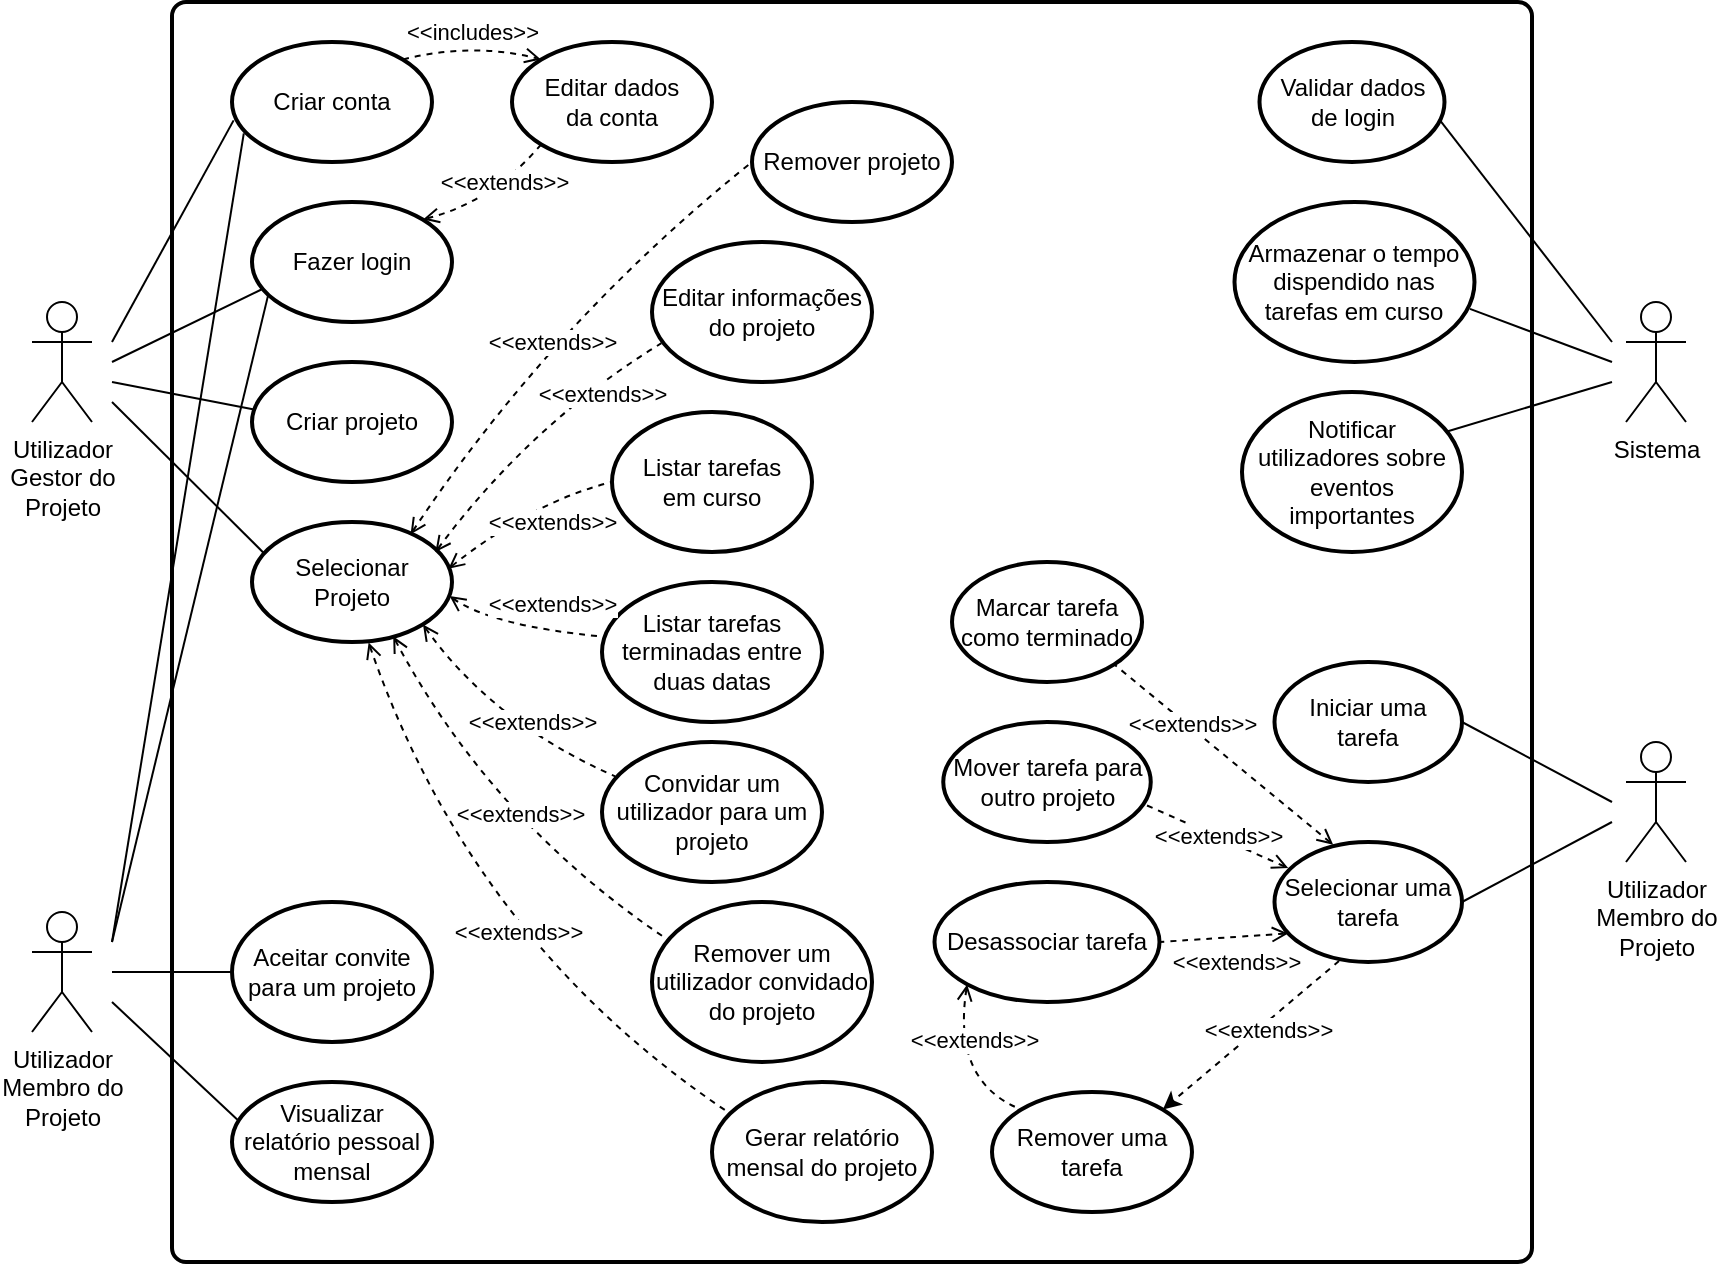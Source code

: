 <mxfile version="26.1.0">
  <diagram name="Página-1" id="Lkx1n91LGzO9WXLAzct2">
    <mxGraphModel dx="778" dy="387" grid="1" gridSize="10" guides="1" tooltips="1" connect="1" arrows="1" fold="1" page="1" pageScale="1" pageWidth="827" pageHeight="1169" math="0" shadow="0">
      <root>
        <mxCell id="0" />
        <mxCell id="1" parent="0" />
        <mxCell id="pRiM5ZH4wtAWO_Kms3k7-1" value="Utilizador&lt;div&gt;Gestor do&lt;/div&gt;&lt;div&gt;Projeto&lt;/div&gt;" style="shape=umlActor;verticalLabelPosition=bottom;verticalAlign=top;html=1;" parent="1" vertex="1">
          <mxGeometry x="30" y="170" width="30" height="60" as="geometry" />
        </mxCell>
        <mxCell id="pRiM5ZH4wtAWO_Kms3k7-2" value="" style="rounded=1;whiteSpace=wrap;html=1;absoluteArcSize=1;arcSize=14;strokeWidth=2;" parent="1" vertex="1">
          <mxGeometry x="100" y="20" width="680" height="630" as="geometry" />
        </mxCell>
        <mxCell id="pRiM5ZH4wtAWO_Kms3k7-3" value="Utilizador&lt;div&gt;Membro do&lt;/div&gt;&lt;div&gt;Projeto&lt;/div&gt;" style="shape=umlActor;verticalLabelPosition=bottom;verticalAlign=top;html=1;" parent="1" vertex="1">
          <mxGeometry x="30" y="475" width="30" height="60" as="geometry" />
        </mxCell>
        <mxCell id="pRiM5ZH4wtAWO_Kms3k7-4" value="Sistema" style="shape=umlActor;verticalLabelPosition=bottom;verticalAlign=top;html=1;" parent="1" vertex="1">
          <mxGeometry x="827" y="170" width="30" height="60" as="geometry" />
        </mxCell>
        <mxCell id="pRiM5ZH4wtAWO_Kms3k7-6" value="Criar conta" style="strokeWidth=2;html=1;shape=mxgraph.flowchart.start_1;whiteSpace=wrap;" parent="1" vertex="1">
          <mxGeometry x="130" y="40" width="100" height="60" as="geometry" />
        </mxCell>
        <mxCell id="pRiM5ZH4wtAWO_Kms3k7-7" value="Fazer login" style="strokeWidth=2;html=1;shape=mxgraph.flowchart.start_1;whiteSpace=wrap;" parent="1" vertex="1">
          <mxGeometry x="140" y="120" width="100" height="60" as="geometry" />
        </mxCell>
        <mxCell id="pRiM5ZH4wtAWO_Kms3k7-8" value="Editar dados&lt;div&gt;da conta&lt;/div&gt;" style="strokeWidth=2;html=1;shape=mxgraph.flowchart.start_1;whiteSpace=wrap;" parent="1" vertex="1">
          <mxGeometry x="270" y="40" width="100" height="60" as="geometry" />
        </mxCell>
        <mxCell id="pRiM5ZH4wtAWO_Kms3k7-9" value="Criar projeto" style="strokeWidth=2;html=1;shape=mxgraph.flowchart.start_1;whiteSpace=wrap;" parent="1" vertex="1">
          <mxGeometry x="140" y="200" width="100" height="60" as="geometry" />
        </mxCell>
        <mxCell id="pRiM5ZH4wtAWO_Kms3k7-10" value="Editar informações do projeto" style="strokeWidth=2;html=1;shape=mxgraph.flowchart.start_1;whiteSpace=wrap;" parent="1" vertex="1">
          <mxGeometry x="340" y="140" width="110" height="70" as="geometry" />
        </mxCell>
        <mxCell id="pRiM5ZH4wtAWO_Kms3k7-11" value="Remover projeto" style="strokeWidth=2;html=1;shape=mxgraph.flowchart.start_1;whiteSpace=wrap;" parent="1" vertex="1">
          <mxGeometry x="390" y="70" width="100" height="60" as="geometry" />
        </mxCell>
        <mxCell id="pRiM5ZH4wtAWO_Kms3k7-12" value="Listar tarefas&lt;div&gt;em curso&lt;/div&gt;" style="strokeWidth=2;html=1;shape=mxgraph.flowchart.start_1;whiteSpace=wrap;" parent="1" vertex="1">
          <mxGeometry x="320" y="225" width="100" height="70" as="geometry" />
        </mxCell>
        <mxCell id="pRiM5ZH4wtAWO_Kms3k7-13" value="Listar tarefas terminadas entre duas datas" style="strokeWidth=2;html=1;shape=mxgraph.flowchart.start_1;whiteSpace=wrap;" parent="1" vertex="1">
          <mxGeometry x="315" y="310" width="110" height="70" as="geometry" />
        </mxCell>
        <mxCell id="pRiM5ZH4wtAWO_Kms3k7-14" value="Convidar um utilizador para um projeto" style="strokeWidth=2;html=1;shape=mxgraph.flowchart.start_1;whiteSpace=wrap;" parent="1" vertex="1">
          <mxGeometry x="315" y="390" width="110" height="70" as="geometry" />
        </mxCell>
        <mxCell id="pRiM5ZH4wtAWO_Kms3k7-15" value="Remover um utilizador convidado do projeto" style="strokeWidth=2;html=1;shape=mxgraph.flowchart.start_1;whiteSpace=wrap;" parent="1" vertex="1">
          <mxGeometry x="340" y="470" width="110" height="80" as="geometry" />
        </mxCell>
        <mxCell id="pRiM5ZH4wtAWO_Kms3k7-16" value="Gerar relatório mensal do projeto" style="strokeWidth=2;html=1;shape=mxgraph.flowchart.start_1;whiteSpace=wrap;" parent="1" vertex="1">
          <mxGeometry x="370" y="560" width="110" height="70" as="geometry" />
        </mxCell>
        <mxCell id="pRiM5ZH4wtAWO_Kms3k7-18" value="Iniciar uma tarefa" style="strokeWidth=2;html=1;shape=mxgraph.flowchart.start_1;whiteSpace=wrap;" parent="1" vertex="1">
          <mxGeometry x="651.25" y="350" width="93.75" height="60" as="geometry" />
        </mxCell>
        <mxCell id="pRiM5ZH4wtAWO_Kms3k7-19" value="Marcar tarefa como terminado" style="strokeWidth=2;html=1;shape=mxgraph.flowchart.start_1;whiteSpace=wrap;" parent="1" vertex="1">
          <mxGeometry x="490.01" y="300" width="95" height="60" as="geometry" />
        </mxCell>
        <mxCell id="pRiM5ZH4wtAWO_Kms3k7-20" value="Mover tarefa para outro projeto" style="strokeWidth=2;html=1;shape=mxgraph.flowchart.start_1;whiteSpace=wrap;" parent="1" vertex="1">
          <mxGeometry x="485.63" y="380" width="103.75" height="60" as="geometry" />
        </mxCell>
        <mxCell id="pRiM5ZH4wtAWO_Kms3k7-21" value="Remover uma tarefa" style="strokeWidth=2;html=1;shape=mxgraph.flowchart.start_1;whiteSpace=wrap;" parent="1" vertex="1">
          <mxGeometry x="510" y="565" width="100" height="60" as="geometry" />
        </mxCell>
        <mxCell id="pRiM5ZH4wtAWO_Kms3k7-22" value="Aceitar convite para um projeto" style="strokeWidth=2;html=1;shape=mxgraph.flowchart.start_1;whiteSpace=wrap;" parent="1" vertex="1">
          <mxGeometry x="130" y="470" width="100" height="70" as="geometry" />
        </mxCell>
        <mxCell id="pRiM5ZH4wtAWO_Kms3k7-23" value="Visualizar relatório pessoal mensal" style="strokeWidth=2;html=1;shape=mxgraph.flowchart.start_1;whiteSpace=wrap;" parent="1" vertex="1">
          <mxGeometry x="130" y="560" width="100" height="60" as="geometry" />
        </mxCell>
        <mxCell id="pRiM5ZH4wtAWO_Kms3k7-24" value="Validar dados&lt;div&gt;de login&lt;/div&gt;" style="strokeWidth=2;html=1;shape=mxgraph.flowchart.start_1;whiteSpace=wrap;" parent="1" vertex="1">
          <mxGeometry x="643.75" y="40" width="92.5" height="60" as="geometry" />
        </mxCell>
        <mxCell id="pRiM5ZH4wtAWO_Kms3k7-25" value="Armazenar o tempo dispendido nas tarefas em curso" style="strokeWidth=2;html=1;shape=mxgraph.flowchart.start_1;whiteSpace=wrap;" parent="1" vertex="1">
          <mxGeometry x="631.25" y="120" width="120" height="80" as="geometry" />
        </mxCell>
        <mxCell id="pRiM5ZH4wtAWO_Kms3k7-27" value="Notificar utilizadores sobre eventos importantes" style="strokeWidth=2;html=1;shape=mxgraph.flowchart.start_1;whiteSpace=wrap;" parent="1" vertex="1">
          <mxGeometry x="635" y="215" width="110" height="80" as="geometry" />
        </mxCell>
        <mxCell id="pRiM5ZH4wtAWO_Kms3k7-28" value="Utilizador&lt;div&gt;Membro do&lt;/div&gt;&lt;div&gt;Projeto&lt;/div&gt;" style="shape=umlActor;verticalLabelPosition=bottom;verticalAlign=top;html=1;" parent="1" vertex="1">
          <mxGeometry x="827" y="390" width="30" height="60" as="geometry" />
        </mxCell>
        <mxCell id="l1yu0yyEyZwug9ezfKJR-2" value="" style="endArrow=none;html=1;rounded=0;entryX=0.008;entryY=0.653;entryDx=0;entryDy=0;entryPerimeter=0;curved=1;" edge="1" parent="1" target="pRiM5ZH4wtAWO_Kms3k7-6">
          <mxGeometry width="50" height="50" relative="1" as="geometry">
            <mxPoint x="70" y="190" as="sourcePoint" />
            <mxPoint x="140" y="150" as="targetPoint" />
          </mxGeometry>
        </mxCell>
        <mxCell id="l1yu0yyEyZwug9ezfKJR-5" value="" style="endArrow=none;html=1;rounded=0;curved=1;entryX=0.047;entryY=0.729;entryDx=0;entryDy=0;entryPerimeter=0;" edge="1" parent="1" target="pRiM5ZH4wtAWO_Kms3k7-7">
          <mxGeometry width="50" height="50" relative="1" as="geometry">
            <mxPoint x="70" y="200" as="sourcePoint" />
            <mxPoint x="146" y="95" as="targetPoint" />
          </mxGeometry>
        </mxCell>
        <mxCell id="l1yu0yyEyZwug9ezfKJR-8" value="" style="endArrow=none;html=1;rounded=0;curved=1;entryX=0.017;entryY=0.398;entryDx=0;entryDy=0;entryPerimeter=0;" edge="1" parent="1" target="pRiM5ZH4wtAWO_Kms3k7-9">
          <mxGeometry width="50" height="50" relative="1" as="geometry">
            <mxPoint x="70" y="210" as="sourcePoint" />
            <mxPoint x="50" y="300" as="targetPoint" />
          </mxGeometry>
        </mxCell>
        <mxCell id="l1yu0yyEyZwug9ezfKJR-10" value="" style="endArrow=none;html=1;rounded=0;entryX=0;entryY=0.5;entryDx=0;entryDy=0;entryPerimeter=0;" edge="1" parent="1" target="pRiM5ZH4wtAWO_Kms3k7-22">
          <mxGeometry width="50" height="50" relative="1" as="geometry">
            <mxPoint x="70" y="505" as="sourcePoint" />
            <mxPoint x="130" y="500" as="targetPoint" />
          </mxGeometry>
        </mxCell>
        <mxCell id="l1yu0yyEyZwug9ezfKJR-12" value="" style="endArrow=none;html=1;rounded=0;entryX=0.026;entryY=0.313;entryDx=0;entryDy=0;entryPerimeter=0;" edge="1" parent="1" target="pRiM5ZH4wtAWO_Kms3k7-23">
          <mxGeometry width="50" height="50" relative="1" as="geometry">
            <mxPoint x="70" y="520" as="sourcePoint" />
            <mxPoint x="140" y="515" as="targetPoint" />
          </mxGeometry>
        </mxCell>
        <mxCell id="l1yu0yyEyZwug9ezfKJR-13" value="" style="endArrow=none;html=1;rounded=0;exitX=0.979;exitY=0.659;exitDx=0;exitDy=0;exitPerimeter=0;" edge="1" parent="1" source="pRiM5ZH4wtAWO_Kms3k7-24">
          <mxGeometry width="50" height="50" relative="1" as="geometry">
            <mxPoint x="760" y="130" as="sourcePoint" />
            <mxPoint x="820" y="190" as="targetPoint" />
          </mxGeometry>
        </mxCell>
        <mxCell id="l1yu0yyEyZwug9ezfKJR-15" value="" style="endArrow=none;html=1;rounded=0;exitX=0.981;exitY=0.668;exitDx=0;exitDy=0;exitPerimeter=0;" edge="1" parent="1" source="pRiM5ZH4wtAWO_Kms3k7-25">
          <mxGeometry width="50" height="50" relative="1" as="geometry">
            <mxPoint x="744" y="90" as="sourcePoint" />
            <mxPoint x="820" y="200" as="targetPoint" />
          </mxGeometry>
        </mxCell>
        <mxCell id="l1yu0yyEyZwug9ezfKJR-16" value="" style="endArrow=none;html=1;rounded=0;exitX=0.936;exitY=0.245;exitDx=0;exitDy=0;exitPerimeter=0;" edge="1" parent="1" source="pRiM5ZH4wtAWO_Kms3k7-27">
          <mxGeometry width="50" height="50" relative="1" as="geometry">
            <mxPoint x="754" y="100" as="sourcePoint" />
            <mxPoint x="820" y="210" as="targetPoint" />
          </mxGeometry>
        </mxCell>
        <mxCell id="l1yu0yyEyZwug9ezfKJR-25" value="Selecionar Projeto" style="strokeWidth=2;html=1;shape=mxgraph.flowchart.start_1;whiteSpace=wrap;" vertex="1" parent="1">
          <mxGeometry x="140" y="280" width="100" height="60" as="geometry" />
        </mxCell>
        <mxCell id="l1yu0yyEyZwug9ezfKJR-26" value="" style="endArrow=none;html=1;rounded=0;curved=1;entryX=0.06;entryY=0.26;entryDx=0;entryDy=0;entryPerimeter=0;" edge="1" parent="1" target="l1yu0yyEyZwug9ezfKJR-25">
          <mxGeometry width="50" height="50" relative="1" as="geometry">
            <mxPoint x="70" y="220" as="sourcePoint" />
            <mxPoint x="143" y="233" as="targetPoint" />
          </mxGeometry>
        </mxCell>
        <mxCell id="l1yu0yyEyZwug9ezfKJR-29" value="" style="endArrow=none;html=1;rounded=0;dashed=1;exitX=0.583;exitY=1.005;exitDx=0;exitDy=0;exitPerimeter=0;curved=1;entryX=0.085;entryY=0.228;entryDx=0;entryDy=0;entryPerimeter=0;startArrow=open;startFill=0;" edge="1" parent="1" source="l1yu0yyEyZwug9ezfKJR-25" target="pRiM5ZH4wtAWO_Kms3k7-16">
          <mxGeometry width="50" height="50" relative="1" as="geometry">
            <mxPoint x="170" y="410" as="sourcePoint" />
            <mxPoint x="220" y="360" as="targetPoint" />
            <Array as="points">
              <mxPoint x="250" y="490" />
            </Array>
          </mxGeometry>
        </mxCell>
        <mxCell id="l1yu0yyEyZwug9ezfKJR-65" value="&amp;lt;&amp;lt;extends&amp;gt;&amp;gt;" style="edgeLabel;html=1;align=center;verticalAlign=middle;resizable=0;points=[];" vertex="1" connectable="0" parent="l1yu0yyEyZwug9ezfKJR-29">
          <mxGeometry x="0.11" y="17" relative="1" as="geometry">
            <mxPoint as="offset" />
          </mxGeometry>
        </mxCell>
        <mxCell id="l1yu0yyEyZwug9ezfKJR-34" value="" style="endArrow=none;html=1;rounded=0;entryX=0.06;entryY=0.246;entryDx=0;entryDy=0;entryPerimeter=0;exitX=0.855;exitY=0.855;exitDx=0;exitDy=0;exitPerimeter=0;curved=1;dashed=1;startArrow=open;startFill=0;" edge="1" parent="1" source="l1yu0yyEyZwug9ezfKJR-25" target="pRiM5ZH4wtAWO_Kms3k7-14">
          <mxGeometry width="50" height="50" relative="1" as="geometry">
            <mxPoint x="226" y="341" as="sourcePoint" />
            <mxPoint x="350" y="530" as="targetPoint" />
            <Array as="points">
              <mxPoint x="260" y="380" />
            </Array>
          </mxGeometry>
        </mxCell>
        <mxCell id="l1yu0yyEyZwug9ezfKJR-63" value="&amp;lt;&amp;lt;extends&amp;gt;&amp;gt;" style="edgeLabel;html=1;align=center;verticalAlign=middle;resizable=0;points=[];" vertex="1" connectable="0" parent="l1yu0yyEyZwug9ezfKJR-34">
          <mxGeometry x="0.058" y="8" relative="1" as="geometry">
            <mxPoint x="10" y="4" as="offset" />
          </mxGeometry>
        </mxCell>
        <mxCell id="l1yu0yyEyZwug9ezfKJR-35" value="" style="endArrow=none;html=1;rounded=0;exitX=0.706;exitY=0.953;exitDx=0;exitDy=0;exitPerimeter=0;curved=1;dashed=1;entryX=0.069;entryY=0.233;entryDx=0;entryDy=0;entryPerimeter=0;startFill=0;startArrow=open;" edge="1" parent="1" source="l1yu0yyEyZwug9ezfKJR-25" target="pRiM5ZH4wtAWO_Kms3k7-15">
          <mxGeometry width="50" height="50" relative="1" as="geometry">
            <mxPoint x="260" y="440" as="sourcePoint" />
            <mxPoint x="310" y="390" as="targetPoint" />
            <Array as="points">
              <mxPoint x="260" y="430" />
            </Array>
          </mxGeometry>
        </mxCell>
        <mxCell id="l1yu0yyEyZwug9ezfKJR-64" value="&amp;lt;&amp;lt;extends&amp;gt;&amp;gt;" style="edgeLabel;html=1;align=center;verticalAlign=middle;resizable=0;points=[];" vertex="1" connectable="0" parent="l1yu0yyEyZwug9ezfKJR-35">
          <mxGeometry x="0.087" y="11" relative="1" as="geometry">
            <mxPoint as="offset" />
          </mxGeometry>
        </mxCell>
        <mxCell id="l1yu0yyEyZwug9ezfKJR-36" value="" style="endArrow=none;html=1;rounded=0;entryX=0.006;entryY=0.391;entryDx=0;entryDy=0;entryPerimeter=0;exitX=0.988;exitY=0.617;exitDx=0;exitDy=0;exitPerimeter=0;dashed=1;curved=1;startFill=0;startArrow=open;" edge="1" parent="1" source="l1yu0yyEyZwug9ezfKJR-25" target="pRiM5ZH4wtAWO_Kms3k7-13">
          <mxGeometry width="50" height="50" relative="1" as="geometry">
            <mxPoint x="236" y="351" as="sourcePoint" />
            <mxPoint x="360" y="540" as="targetPoint" />
            <Array as="points">
              <mxPoint x="260" y="332" />
            </Array>
          </mxGeometry>
        </mxCell>
        <mxCell id="l1yu0yyEyZwug9ezfKJR-62" value="&amp;lt;&amp;lt;extends&amp;gt;&amp;gt;" style="edgeLabel;html=1;align=center;verticalAlign=middle;resizable=0;points=[];" vertex="1" connectable="0" parent="l1yu0yyEyZwug9ezfKJR-36">
          <mxGeometry x="-0.246" relative="1" as="geometry">
            <mxPoint x="25" y="-12" as="offset" />
          </mxGeometry>
        </mxCell>
        <mxCell id="l1yu0yyEyZwug9ezfKJR-37" value="" style="endArrow=none;html=1;rounded=0;entryX=0;entryY=0.5;entryDx=0;entryDy=0;entryPerimeter=0;exitX=0.793;exitY=0.103;exitDx=0;exitDy=0;exitPerimeter=0;curved=1;dashed=1;startArrow=open;startFill=0;" edge="1" parent="1" source="l1yu0yyEyZwug9ezfKJR-25" target="pRiM5ZH4wtAWO_Kms3k7-11">
          <mxGeometry width="50" height="50" relative="1" as="geometry">
            <mxPoint x="240" y="320" as="sourcePoint" />
            <mxPoint x="307" y="337" as="targetPoint" />
            <Array as="points">
              <mxPoint x="290" y="180" />
            </Array>
          </mxGeometry>
        </mxCell>
        <mxCell id="l1yu0yyEyZwug9ezfKJR-59" value="&amp;lt;&amp;lt;extends&amp;gt;&amp;gt;" style="edgeLabel;html=1;align=center;verticalAlign=middle;resizable=0;points=[];" vertex="1" connectable="0" parent="l1yu0yyEyZwug9ezfKJR-37">
          <mxGeometry x="0.268" y="-3" relative="1" as="geometry">
            <mxPoint x="-29" y="29" as="offset" />
          </mxGeometry>
        </mxCell>
        <mxCell id="l1yu0yyEyZwug9ezfKJR-38" value="" style="endArrow=none;html=1;rounded=0;entryX=0.043;entryY=0.723;entryDx=0;entryDy=0;entryPerimeter=0;exitX=0.917;exitY=0.251;exitDx=0;exitDy=0;exitPerimeter=0;curved=1;dashed=1;startFill=0;startArrow=open;" edge="1" parent="1" source="l1yu0yyEyZwug9ezfKJR-25" target="pRiM5ZH4wtAWO_Kms3k7-10">
          <mxGeometry width="50" height="50" relative="1" as="geometry">
            <mxPoint x="250" y="330" as="sourcePoint" />
            <mxPoint x="317" y="347" as="targetPoint" />
            <Array as="points">
              <mxPoint x="280" y="230" />
            </Array>
          </mxGeometry>
        </mxCell>
        <mxCell id="l1yu0yyEyZwug9ezfKJR-60" value="&amp;lt;&amp;lt;extends&amp;gt;&amp;gt;" style="edgeLabel;html=1;align=center;verticalAlign=middle;resizable=0;points=[];" vertex="1" connectable="0" parent="l1yu0yyEyZwug9ezfKJR-38">
          <mxGeometry x="0.471" y="-4" relative="1" as="geometry">
            <mxPoint x="3" as="offset" />
          </mxGeometry>
        </mxCell>
        <mxCell id="l1yu0yyEyZwug9ezfKJR-39" value="" style="endArrow=none;html=1;rounded=0;entryX=0;entryY=0.5;entryDx=0;entryDy=0;entryPerimeter=0;exitX=0.982;exitY=0.39;exitDx=0;exitDy=0;exitPerimeter=0;curved=1;dashed=1;startArrow=open;startFill=0;" edge="1" parent="1" source="l1yu0yyEyZwug9ezfKJR-25" target="pRiM5ZH4wtAWO_Kms3k7-12">
          <mxGeometry width="50" height="50" relative="1" as="geometry">
            <mxPoint x="260" y="340" as="sourcePoint" />
            <mxPoint x="327" y="357" as="targetPoint" />
            <Array as="points">
              <mxPoint x="280" y="270" />
            </Array>
          </mxGeometry>
        </mxCell>
        <mxCell id="l1yu0yyEyZwug9ezfKJR-61" value="&amp;lt;&amp;lt;extends&amp;gt;&amp;gt;" style="edgeLabel;html=1;align=center;verticalAlign=middle;resizable=0;points=[];" vertex="1" connectable="0" parent="l1yu0yyEyZwug9ezfKJR-39">
          <mxGeometry x="0.496" relative="1" as="geometry">
            <mxPoint x="-7" y="14" as="offset" />
          </mxGeometry>
        </mxCell>
        <mxCell id="l1yu0yyEyZwug9ezfKJR-40" value="Selecionar uma tarefa" style="strokeWidth=2;html=1;shape=mxgraph.flowchart.start_1;whiteSpace=wrap;" vertex="1" parent="1">
          <mxGeometry x="651.25" y="440" width="93.75" height="60" as="geometry" />
        </mxCell>
        <mxCell id="l1yu0yyEyZwug9ezfKJR-41" value="Desassociar tarefa" style="strokeWidth=2;html=1;shape=mxgraph.flowchart.start_1;whiteSpace=wrap;" vertex="1" parent="1">
          <mxGeometry x="481.25" y="460" width="112.5" height="60" as="geometry" />
        </mxCell>
        <mxCell id="l1yu0yyEyZwug9ezfKJR-43" value="" style="endArrow=none;html=1;rounded=0;exitX=0.313;exitY=0.023;exitDx=0;exitDy=0;exitPerimeter=0;entryX=0.855;entryY=0.855;entryDx=0;entryDy=0;entryPerimeter=0;curved=1;dashed=1;startFill=0;startArrow=open;" edge="1" parent="1" source="l1yu0yyEyZwug9ezfKJR-40" target="pRiM5ZH4wtAWO_Kms3k7-19">
          <mxGeometry width="50" height="50" relative="1" as="geometry">
            <mxPoint x="620" y="400" as="sourcePoint" />
            <mxPoint x="670" y="350" as="targetPoint" />
          </mxGeometry>
        </mxCell>
        <mxCell id="l1yu0yyEyZwug9ezfKJR-67" value="&amp;lt;&amp;lt;extends&amp;gt;&amp;gt;" style="edgeLabel;html=1;align=center;verticalAlign=middle;resizable=0;points=[];" vertex="1" connectable="0" parent="l1yu0yyEyZwug9ezfKJR-43">
          <mxGeometry x="0.059" relative="1" as="geometry">
            <mxPoint x="-13" y="-13" as="offset" />
          </mxGeometry>
        </mxCell>
        <mxCell id="l1yu0yyEyZwug9ezfKJR-44" value="" style="endArrow=none;html=1;rounded=0;exitX=0.073;exitY=0.217;exitDx=0;exitDy=0;exitPerimeter=0;entryX=0.972;entryY=0.688;entryDx=0;entryDy=0;entryPerimeter=0;curved=1;dashed=1;startArrow=open;startFill=0;" edge="1" parent="1" source="l1yu0yyEyZwug9ezfKJR-40" target="pRiM5ZH4wtAWO_Kms3k7-20">
          <mxGeometry width="50" height="50" relative="1" as="geometry">
            <mxPoint x="691" y="451" as="sourcePoint" />
            <mxPoint x="604" y="376" as="targetPoint" />
          </mxGeometry>
        </mxCell>
        <mxCell id="l1yu0yyEyZwug9ezfKJR-68" value="&amp;lt;&amp;lt;extends&amp;gt;&amp;gt;" style="edgeLabel;html=1;align=center;verticalAlign=middle;resizable=0;points=[];" vertex="1" connectable="0" parent="l1yu0yyEyZwug9ezfKJR-44">
          <mxGeometry x="-0.003" y="-1" relative="1" as="geometry">
            <mxPoint as="offset" />
          </mxGeometry>
        </mxCell>
        <mxCell id="l1yu0yyEyZwug9ezfKJR-45" value="" style="endArrow=none;html=1;rounded=0;entryX=1;entryY=0.5;entryDx=0;entryDy=0;entryPerimeter=0;exitX=0.073;exitY=0.762;exitDx=0;exitDy=0;exitPerimeter=0;curved=1;dashed=1;startFill=0;startArrow=open;" edge="1" parent="1" source="l1yu0yyEyZwug9ezfKJR-40" target="l1yu0yyEyZwug9ezfKJR-41">
          <mxGeometry width="50" height="50" relative="1" as="geometry">
            <mxPoint x="840" y="570" as="sourcePoint" />
            <mxPoint x="614" y="386" as="targetPoint" />
          </mxGeometry>
        </mxCell>
        <mxCell id="l1yu0yyEyZwug9ezfKJR-70" value="&amp;lt;&amp;lt;extends&amp;gt;&amp;gt;" style="edgeLabel;html=1;align=center;verticalAlign=middle;resizable=0;points=[];" vertex="1" connectable="0" parent="l1yu0yyEyZwug9ezfKJR-45">
          <mxGeometry x="-0.11" y="-1" relative="1" as="geometry">
            <mxPoint x="2" y="13" as="offset" />
          </mxGeometry>
        </mxCell>
        <mxCell id="l1yu0yyEyZwug9ezfKJR-46" value="" style="endArrow=classic;html=1;rounded=0;entryX=0.855;entryY=0.145;entryDx=0;entryDy=0;entryPerimeter=0;exitX=0.344;exitY=0.992;exitDx=0;exitDy=0;exitPerimeter=0;curved=1;dashed=1;" edge="1" parent="1" source="l1yu0yyEyZwug9ezfKJR-40" target="pRiM5ZH4wtAWO_Kms3k7-21">
          <mxGeometry width="50" height="50" relative="1" as="geometry">
            <mxPoint x="830" y="540" as="sourcePoint" />
            <mxPoint x="670" y="560" as="targetPoint" />
          </mxGeometry>
        </mxCell>
        <mxCell id="l1yu0yyEyZwug9ezfKJR-71" value="&amp;lt;&amp;lt;extends&amp;gt;&amp;gt;" style="edgeLabel;html=1;align=center;verticalAlign=middle;resizable=0;points=[];" vertex="1" connectable="0" parent="l1yu0yyEyZwug9ezfKJR-46">
          <mxGeometry x="-0.138" y="3" relative="1" as="geometry">
            <mxPoint as="offset" />
          </mxGeometry>
        </mxCell>
        <mxCell id="l1yu0yyEyZwug9ezfKJR-48" value="" style="endArrow=none;html=1;rounded=0;exitX=0.145;exitY=0.855;exitDx=0;exitDy=0;exitPerimeter=0;entryX=0.145;entryY=0.145;entryDx=0;entryDy=0;entryPerimeter=0;curved=1;dashed=1;startArrow=open;startFill=0;endFill=0;" edge="1" parent="1" source="l1yu0yyEyZwug9ezfKJR-41" target="pRiM5ZH4wtAWO_Kms3k7-21">
          <mxGeometry width="50" height="50" relative="1" as="geometry">
            <mxPoint x="530" y="560" as="sourcePoint" />
            <mxPoint x="580" y="510" as="targetPoint" />
            <Array as="points">
              <mxPoint x="490" y="560" />
            </Array>
          </mxGeometry>
        </mxCell>
        <mxCell id="l1yu0yyEyZwug9ezfKJR-49" value="&amp;lt;&amp;lt;extends&amp;gt;&amp;gt;" style="edgeLabel;html=1;align=center;verticalAlign=middle;resizable=0;points=[];" vertex="1" connectable="0" parent="l1yu0yyEyZwug9ezfKJR-48">
          <mxGeometry x="-0.254" y="8" relative="1" as="geometry">
            <mxPoint y="-5" as="offset" />
          </mxGeometry>
        </mxCell>
        <mxCell id="l1yu0yyEyZwug9ezfKJR-50" value="" style="endArrow=none;html=1;rounded=0;entryX=0.059;entryY=0.762;entryDx=0;entryDy=0;entryPerimeter=0;" edge="1" parent="1" target="pRiM5ZH4wtAWO_Kms3k7-6">
          <mxGeometry width="50" height="50" relative="1" as="geometry">
            <mxPoint x="70" y="490" as="sourcePoint" />
            <mxPoint x="40" y="350" as="targetPoint" />
          </mxGeometry>
        </mxCell>
        <mxCell id="l1yu0yyEyZwug9ezfKJR-51" value="" style="endArrow=none;html=1;rounded=0;entryX=0.081;entryY=0.774;entryDx=0;entryDy=0;entryPerimeter=0;" edge="1" parent="1" target="pRiM5ZH4wtAWO_Kms3k7-7">
          <mxGeometry width="50" height="50" relative="1" as="geometry">
            <mxPoint x="70" y="490" as="sourcePoint" />
            <mxPoint x="30" y="110" as="targetPoint" />
          </mxGeometry>
        </mxCell>
        <mxCell id="l1yu0yyEyZwug9ezfKJR-52" value="" style="endArrow=open;html=1;rounded=0;entryX=0.145;entryY=0.145;entryDx=0;entryDy=0;entryPerimeter=0;exitX=0.855;exitY=0.145;exitDx=0;exitDy=0;exitPerimeter=0;curved=1;dashed=1;endFill=0;" edge="1" parent="1" source="pRiM5ZH4wtAWO_Kms3k7-6" target="pRiM5ZH4wtAWO_Kms3k7-8">
          <mxGeometry width="50" height="50" relative="1" as="geometry">
            <mxPoint x="220" y="60" as="sourcePoint" />
            <mxPoint x="270" y="10" as="targetPoint" />
            <Array as="points">
              <mxPoint x="250" y="40" />
            </Array>
          </mxGeometry>
        </mxCell>
        <mxCell id="l1yu0yyEyZwug9ezfKJR-54" value="&amp;lt;&amp;lt;includes&amp;gt;&amp;gt;" style="edgeLabel;html=1;align=center;verticalAlign=middle;resizable=0;points=[];" vertex="1" connectable="0" parent="l1yu0yyEyZwug9ezfKJR-52">
          <mxGeometry x="0.338" y="-3" relative="1" as="geometry">
            <mxPoint x="-11" y="-11" as="offset" />
          </mxGeometry>
        </mxCell>
        <mxCell id="l1yu0yyEyZwug9ezfKJR-55" value="" style="endArrow=none;html=1;rounded=0;entryX=0.145;entryY=0.855;entryDx=0;entryDy=0;entryPerimeter=0;exitX=0.855;exitY=0.145;exitDx=0;exitDy=0;exitPerimeter=0;curved=1;dashed=1;startArrow=open;startFill=0;" edge="1" parent="1" source="pRiM5ZH4wtAWO_Kms3k7-7" target="pRiM5ZH4wtAWO_Kms3k7-8">
          <mxGeometry width="50" height="50" relative="1" as="geometry">
            <mxPoint x="230" y="150" as="sourcePoint" />
            <mxPoint x="280" y="100" as="targetPoint" />
            <Array as="points">
              <mxPoint x="260" y="120" />
            </Array>
          </mxGeometry>
        </mxCell>
        <mxCell id="l1yu0yyEyZwug9ezfKJR-56" value="&amp;lt;&amp;lt;extends&amp;gt;&amp;gt;" style="edgeLabel;html=1;align=center;verticalAlign=middle;resizable=0;points=[];" vertex="1" connectable="0" parent="l1yu0yyEyZwug9ezfKJR-55">
          <mxGeometry x="0.28" y="2" relative="1" as="geometry">
            <mxPoint as="offset" />
          </mxGeometry>
        </mxCell>
        <mxCell id="l1yu0yyEyZwug9ezfKJR-57" value="" style="endArrow=none;html=1;rounded=0;exitX=1;exitY=0.5;exitDx=0;exitDy=0;exitPerimeter=0;" edge="1" parent="1" source="pRiM5ZH4wtAWO_Kms3k7-18">
          <mxGeometry width="50" height="50" relative="1" as="geometry">
            <mxPoint x="780" y="430" as="sourcePoint" />
            <mxPoint x="820" y="420" as="targetPoint" />
          </mxGeometry>
        </mxCell>
        <mxCell id="l1yu0yyEyZwug9ezfKJR-58" value="" style="endArrow=none;html=1;rounded=0;exitX=1;exitY=0.5;exitDx=0;exitDy=0;exitPerimeter=0;" edge="1" parent="1" source="l1yu0yyEyZwug9ezfKJR-40">
          <mxGeometry width="50" height="50" relative="1" as="geometry">
            <mxPoint x="755" y="390" as="sourcePoint" />
            <mxPoint x="820" y="430" as="targetPoint" />
          </mxGeometry>
        </mxCell>
      </root>
    </mxGraphModel>
  </diagram>
</mxfile>
